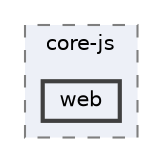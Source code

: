 digraph "pkiclassroomrescheduler/src/main/frontend/node_modules/core-js/web"
{
 // LATEX_PDF_SIZE
  bgcolor="transparent";
  edge [fontname=Helvetica,fontsize=10,labelfontname=Helvetica,labelfontsize=10];
  node [fontname=Helvetica,fontsize=10,shape=box,height=0.2,width=0.4];
  compound=true
  subgraph clusterdir_d0e13cf39ed121530f7129f250971a40 {
    graph [ bgcolor="#edf0f7", pencolor="grey50", label="core-js", fontname=Helvetica,fontsize=10 style="filled,dashed", URL="dir_d0e13cf39ed121530f7129f250971a40.html",tooltip=""]
  dir_439f483f56e18a2c8bca7ce670d43856 [label="web", fillcolor="#edf0f7", color="grey25", style="filled,bold", URL="dir_439f483f56e18a2c8bca7ce670d43856.html",tooltip=""];
  }
}

